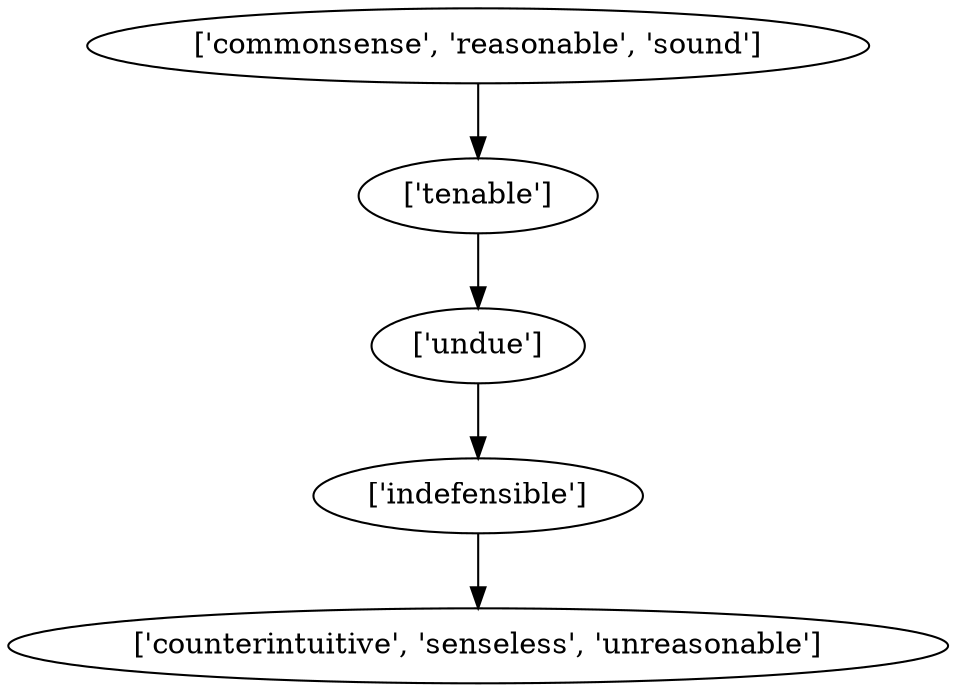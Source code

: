 strict digraph  {
	"['commonsense', 'reasonable', 'sound']" -> "['tenable']";
	"['tenable']" -> "['undue']";
	"['indefensible']" -> "['counterintuitive', 'senseless', 'unreasonable']";
	"['undue']" -> "['indefensible']";
}
